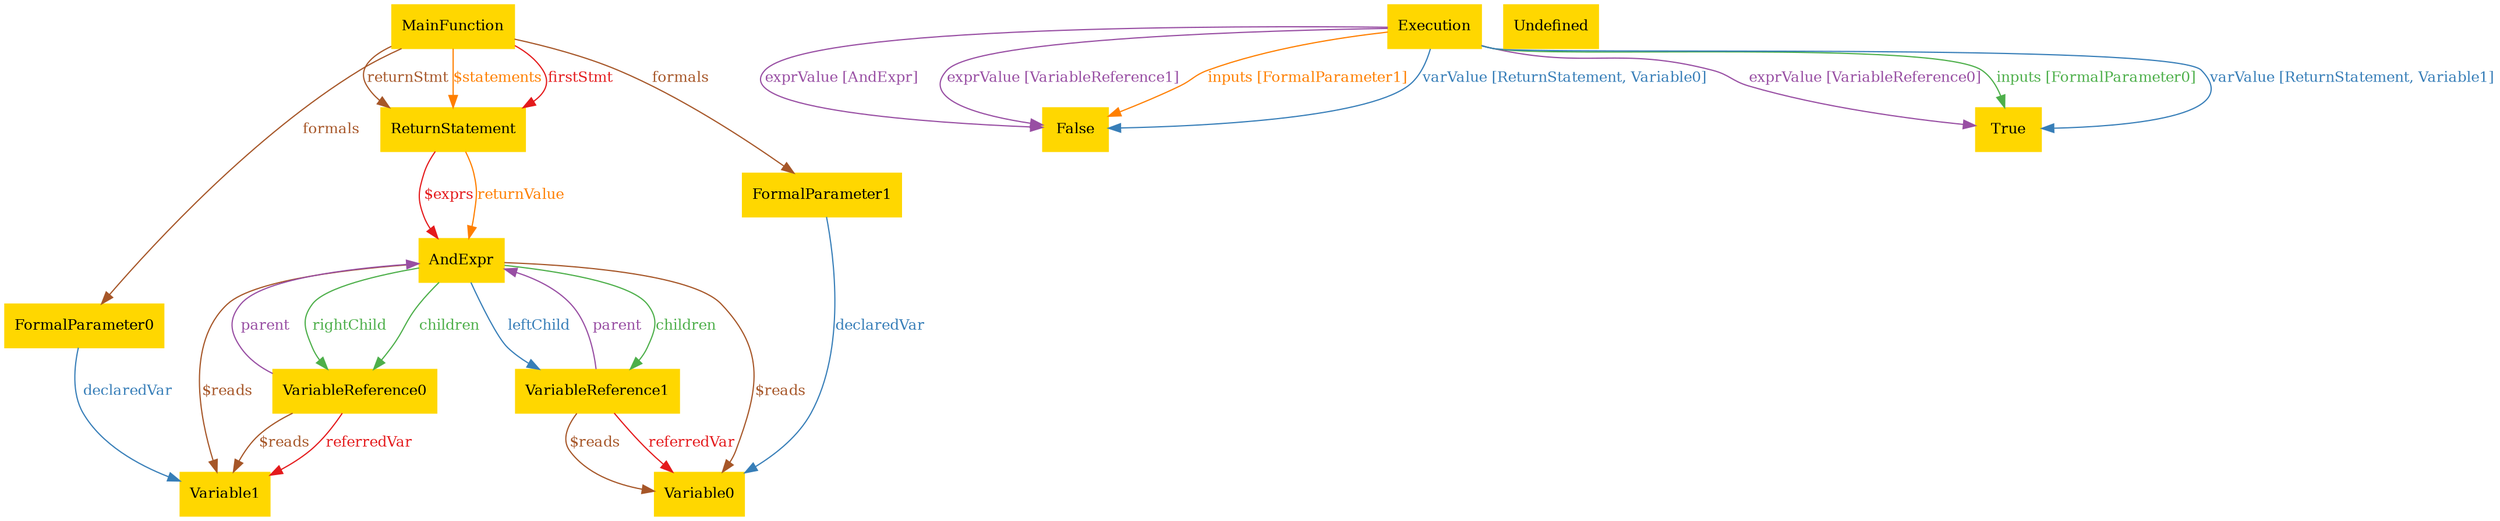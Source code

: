 digraph "graph" {
graph [fontsize=12]
node [fontsize=12]
edge [fontsize=12]
rankdir=TB;
"N11" -> "N10" [uuid = "<ReturnStatement, AndExpr>", color = "#e41a1c", fontcolor = "#e41a1c", style = "solid", label = "$exprs", dir = "forward", weight = "1"]
"N10" -> "N6" [uuid = "<AndExpr, Variable0>", color = "#a65628", fontcolor = "#a65628", style = "solid", label = "$reads", dir = "forward", weight = "1"]
"N10" -> "N4" [uuid = "<AndExpr, Variable1>", color = "#a65628", fontcolor = "#a65628", style = "solid", label = "$reads", dir = "forward", weight = "1"]
"N9" -> "N4" [uuid = "<VariableReference0, Variable1>", color = "#a65628", fontcolor = "#a65628", style = "solid", label = "$reads", dir = "forward", weight = "1"]
"N8" -> "N6" [uuid = "<VariableReference1, Variable0>", color = "#a65628", fontcolor = "#a65628", style = "solid", label = "$reads", dir = "forward", weight = "1"]
"N12" -> "N11" [uuid = "<MainFunction, ReturnStatement>", color = "#ff7f00", fontcolor = "#ff7f00", style = "solid", label = "$statements", dir = "forward", weight = "1"]
"N10" -> "N9" [uuid = "<AndExpr, VariableReference0>", color = "#4daf4a", fontcolor = "#4daf4a", style = "solid", label = "children", dir = "forward", weight = "1"]
"N10" -> "N8" [uuid = "<AndExpr, VariableReference1>", color = "#4daf4a", fontcolor = "#4daf4a", style = "solid", label = "children", dir = "forward", weight = "1"]
"N5" -> "N4" [uuid = "<FormalParameter0, Variable1>", color = "#377eb8", fontcolor = "#377eb8", style = "solid", label = "declaredVar", dir = "forward", weight = "1"]
"N7" -> "N6" [uuid = "<FormalParameter1, Variable0>", color = "#377eb8", fontcolor = "#377eb8", style = "solid", label = "declaredVar", dir = "forward", weight = "1"]
"N3" -> "N2" [uuid = "<Execution, AndExpr, False>", color = "#984ea3", fontcolor = "#984ea3", style = "solid", label = "exprValue [AndExpr]", dir = "forward", weight = "1"]
"N3" -> "N1" [uuid = "<Execution, VariableReference0, True>", color = "#984ea3", fontcolor = "#984ea3", style = "solid", label = "exprValue [VariableReference0]", dir = "forward", weight = "1"]
"N3" -> "N2" [uuid = "<Execution, VariableReference1, False>", color = "#984ea3", fontcolor = "#984ea3", style = "solid", label = "exprValue [VariableReference1]", dir = "forward", weight = "1"]
"N12" -> "N11" [uuid = "<MainFunction, ReturnStatement>", color = "#e41a1c", fontcolor = "#e41a1c", style = "solid", label = "firstStmt", dir = "forward", weight = "1"]
"N12" -> "N5" [uuid = "<MainFunction, FormalParameter0>", color = "#a65628", fontcolor = "#a65628", style = "solid", label = "formals", dir = "forward", weight = "1"]
"N12" -> "N7" [uuid = "<MainFunction, FormalParameter1>", color = "#a65628", fontcolor = "#a65628", style = "solid", label = "formals", dir = "forward", weight = "1"]
"N3" -> "N2" [uuid = "<Execution, FormalParameter1, False>", color = "#ff7f00", fontcolor = "#ff7f00", style = "solid", label = "inputs [FormalParameter1]", dir = "forward", weight = "1"]
"N3" -> "N1" [uuid = "<Execution, FormalParameter0, True>", color = "#4daf4a", fontcolor = "#4daf4a", style = "solid", label = "inputs [FormalParameter0]", dir = "forward", weight = "1"]
"N10" -> "N8" [uuid = "<AndExpr, VariableReference1>", color = "#377eb8", fontcolor = "#377eb8", style = "solid", label = "leftChild", dir = "forward", weight = "1"]
"N10" -> "N9" [uuid = "<VariableReference0, AndExpr>", color = "#984ea3", fontcolor = "#984ea3", style = "solid", label = "parent", dir = "back", weight = "1"]
"N10" -> "N8" [uuid = "<VariableReference1, AndExpr>", color = "#984ea3", fontcolor = "#984ea3", style = "solid", label = "parent", dir = "back", weight = "1"]
"N9" -> "N4" [uuid = "<VariableReference0, Variable1>", color = "#e41a1c", fontcolor = "#e41a1c", style = "solid", label = "referredVar", dir = "forward", weight = "1"]
"N8" -> "N6" [uuid = "<VariableReference1, Variable0>", color = "#e41a1c", fontcolor = "#e41a1c", style = "solid", label = "referredVar", dir = "forward", weight = "1"]
"N12" -> "N11" [uuid = "<MainFunction, ReturnStatement>", color = "#a65628", fontcolor = "#a65628", style = "solid", label = "returnStmt", dir = "forward", weight = "1"]
"N11" -> "N10" [uuid = "<ReturnStatement, AndExpr>", color = "#ff7f00", fontcolor = "#ff7f00", style = "solid", label = "returnValue", dir = "forward", weight = "1"]
"N10" -> "N9" [uuid = "<AndExpr, VariableReference0>", color = "#4daf4a", fontcolor = "#4daf4a", style = "solid", label = "rightChild", dir = "forward", weight = "1"]
"N3" -> "N2" [uuid = "<Execution, ReturnStatement, Variable0, False>", color = "#377eb8", fontcolor = "#377eb8", style = "solid", label = "varValue [ReturnStatement, Variable0]", dir = "forward", weight = "1"]
"N3" -> "N1" [uuid = "<Execution, ReturnStatement, Variable1, True>", color = "#377eb8", fontcolor = "#377eb8", style = "solid", label = "varValue [ReturnStatement, Variable1]", dir = "forward", weight = "1"]
"N0" [uuid="Undefined", label="Undefined", color="#ffd700", fontcolor = "#000000", shape = "box", style = "filled, solid"]
"N1" [uuid="True", label="True", color="#ffd700", fontcolor = "#000000", shape = "box", style = "filled, solid"]
"N2" [uuid="False", label="False", color="#ffd700", fontcolor = "#000000", shape = "box", style = "filled, solid"]
"N3" [uuid="Execution", label="Execution", color="#ffd700", fontcolor = "#000000", shape = "box", style = "filled, solid"]
"N4" [uuid="Variable1", label="Variable1", color="#ffd700", fontcolor = "#000000", shape = "box", style = "filled, solid"]
"N5" [uuid="FormalParameter0", label="FormalParameter0", color="#ffd700", fontcolor = "#000000", shape = "box", style = "filled, solid"]
"N6" [uuid="Variable0", label="Variable0", color="#ffd700", fontcolor = "#000000", shape = "box", style = "filled, solid"]
"N7" [uuid="FormalParameter1", label="FormalParameter1", color="#ffd700", fontcolor = "#000000", shape = "box", style = "filled, solid"]
"N8" [uuid="VariableReference1", label="VariableReference1", color="#ffd700", fontcolor = "#000000", shape = "box", style = "filled, solid"]
"N9" [uuid="VariableReference0", label="VariableReference0", color="#ffd700", fontcolor = "#000000", shape = "box", style = "filled, solid"]
"N10" [uuid="AndExpr", label="AndExpr", color="#ffd700", fontcolor = "#000000", shape = "box", style = "filled, solid"]
"N11" [uuid="ReturnStatement", label="ReturnStatement", color="#ffd700", fontcolor = "#000000", shape = "box", style = "filled, solid"]
"N12" [uuid="MainFunction", label="MainFunction", color="#ffd700", fontcolor = "#000000", shape = "box", style = "filled, solid"]
}
